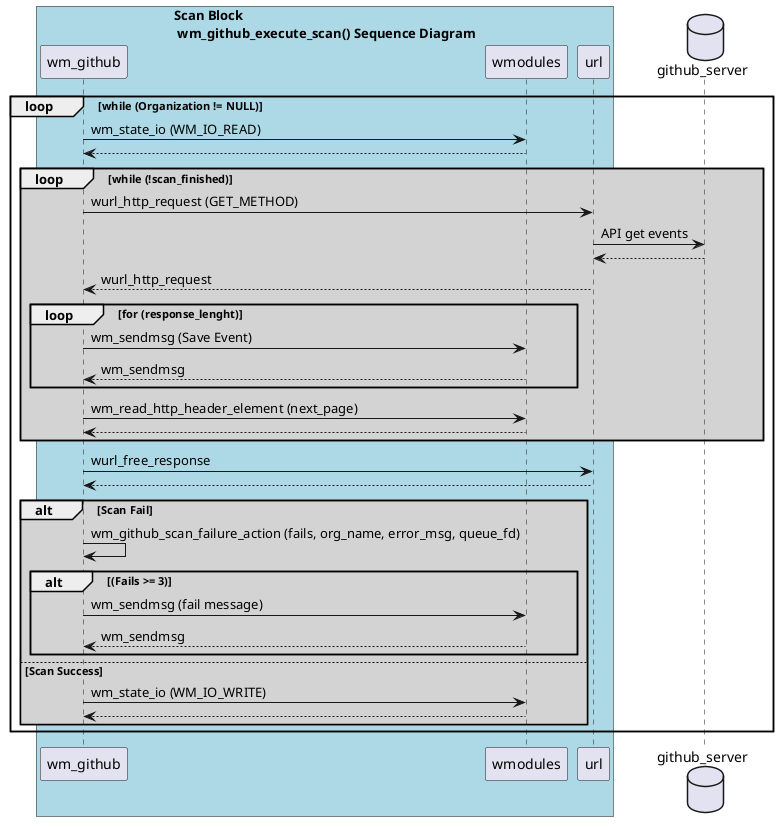 ' Copyright (C) 2015-2021, Wazuh Inc.
' Created by Wazuh, Inc. <info@wazuh.com>.
' This program is free software; you can redistribute it and/or modify it under the terms of GPLv2
@startuml wm_github

    box "Scan Block \n wm_github_execute_scan() Sequence Diagram" #LightBlue
    participant wm_github
    participant wmodules
    participant url
    end box

    loop while (Organization != NULL)
        wm_github -> wmodules : wm_state_io (WM_IO_READ)
        wm_github <-- wmodules
        loop #LightGrey while (!scan_finished)

            wm_github -> url : wurl_http_request (GET_METHOD)
            database github_server
            url -> github_server : API get events
            url <-- github_server
            wm_github <-- url : wurl_http_request 
            loop for (response_lenght)
                wm_github -> wmodules : wm_sendmsg (Save Event)
                wm_github <-- wmodules : wm_sendmsg
            end

            wm_github -> wmodules : wm_read_http_header_element (next_page)
            wm_github <-- wmodules
        end
        wm_github -> url : wurl_free_response
        wm_github <-- url

        alt #LightGrey Scan Fail
            wm_github -> wm_github : wm_github_scan_failure_action (fails, org_name, error_msg, queue_fd)
            alt (Fails >= 3)
                wm_github -> wmodules : wm_sendmsg (fail message)
                wm_github <-- wmodules : wm_sendmsg
            end
        else Scan Success
            wm_github -> wmodules : wm_state_io (WM_IO_WRITE)
            wm_github <-- wmodules
        end
    end
@enduml